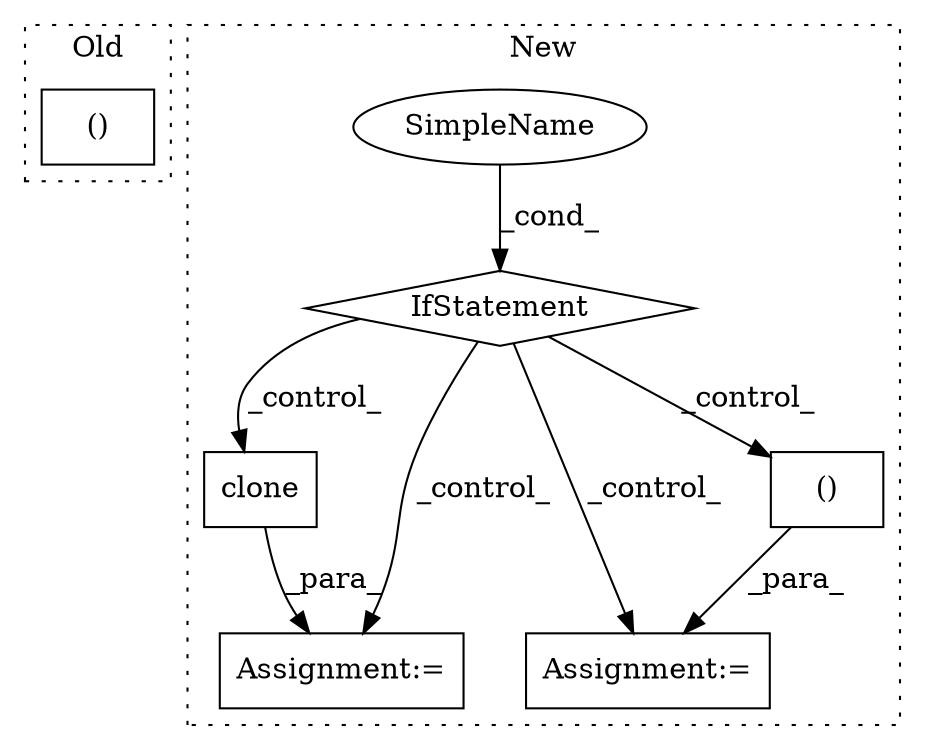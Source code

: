 digraph G {
subgraph cluster0 {
1 [label="()" a="106" s="3878" l="19" shape="box"];
label = "Old";
style="dotted";
}
subgraph cluster1 {
2 [label="clone" a="32" s="5237" l="7" shape="box"];
3 [label="Assignment:=" a="7" s="5202" l="31" shape="box"];
4 [label="SimpleName" a="42" s="" l="" shape="ellipse"];
5 [label="Assignment:=" a="7" s="4870" l="40" shape="box"];
6 [label="()" a="106" s="4910" l="35" shape="box"];
7 [label="IfStatement" a="25" s="4820,4855" l="4,2" shape="diamond"];
label = "New";
style="dotted";
}
2 -> 3 [label="_para_"];
4 -> 7 [label="_cond_"];
6 -> 5 [label="_para_"];
7 -> 2 [label="_control_"];
7 -> 5 [label="_control_"];
7 -> 3 [label="_control_"];
7 -> 6 [label="_control_"];
}
